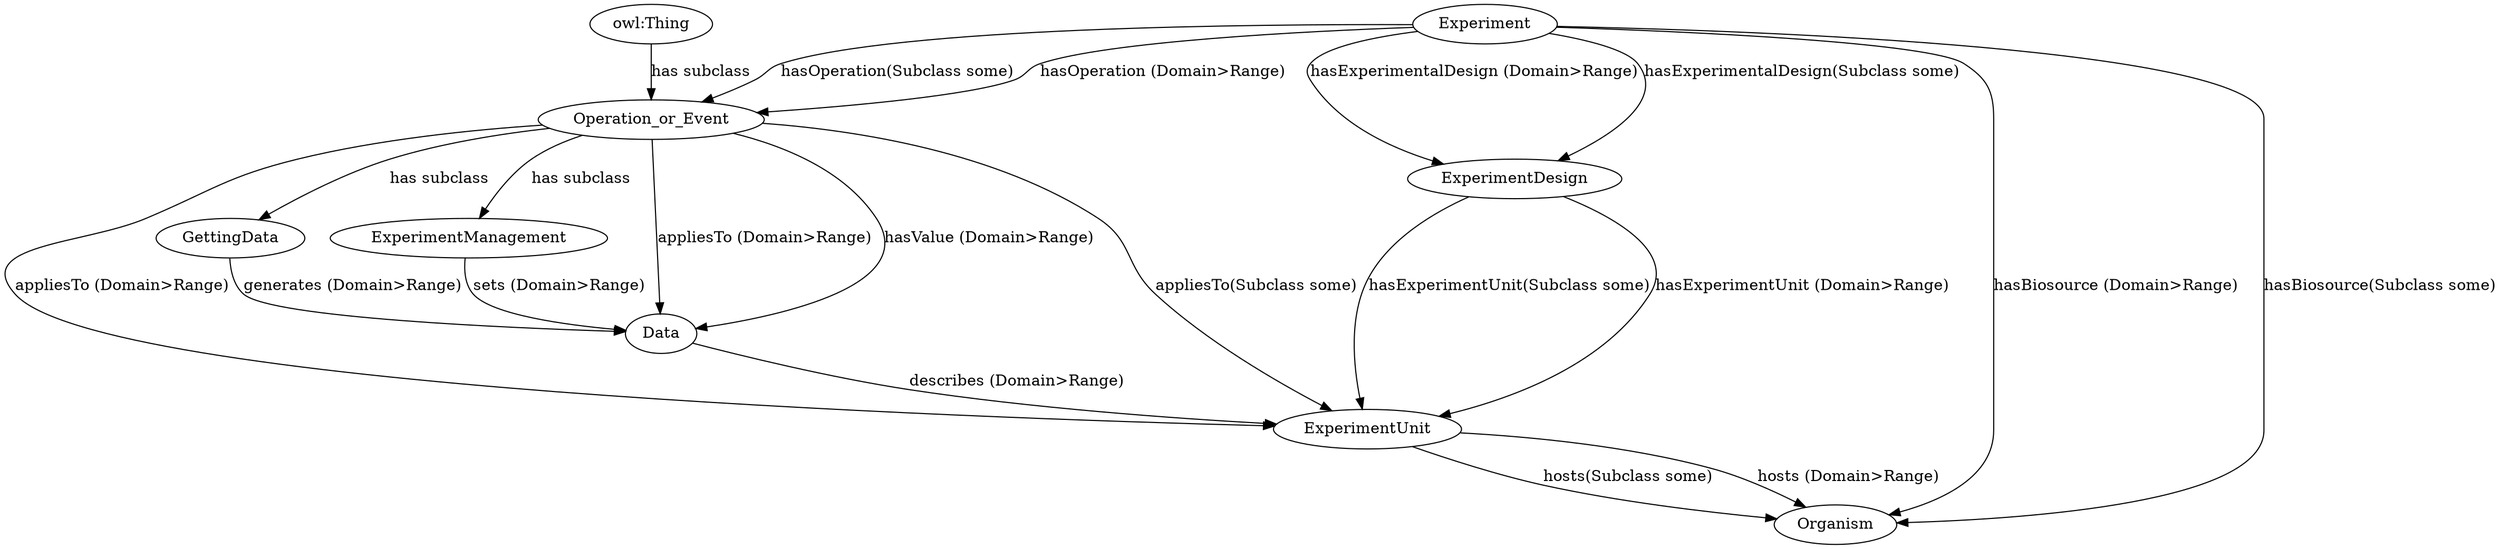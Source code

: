 digraph g {
	"ExperimentDesign" -> "ExperimentUnit" [label="hasExperimentUnit(Subclass some)"]
	"Experiment" -> "Operation_or_Event" [label="hasOperation(Subclass some)"]
	"Operation_or_Event" -> "Data" [label="appliesTo (Domain>Range)"]
	"Experiment" -> "ExperimentDesign" [label="hasExperimentalDesign (Domain>Range)"]
	"Operation_or_Event" -> "Data" [label="hasValue (Domain>Range)"]
	"GettingData" -> "Data" [label="generates (Domain>Range)"]
	"ExperimentDesign" -> "ExperimentUnit" [label="hasExperimentUnit (Domain>Range)"]
	"Experiment" -> "Organism" [label="hasBiosource (Domain>Range)"]
	"owl:Thing" -> "Operation_or_Event" [label="has subclass"]
	"Experiment" -> "Organism" [label="hasBiosource(Subclass some)"]
	"Experiment" -> "Operation_or_Event" [label="hasOperation (Domain>Range)"]
	"Data" -> "ExperimentUnit" [label="describes (Domain>Range)"]
	"ExperimentUnit" -> "Organism" [label="hosts(Subclass some)"]
	"ExperimentUnit" -> "Organism" [label="hosts (Domain>Range)"]
	"Experiment" -> "ExperimentDesign" [label="hasExperimentalDesign(Subclass some)"]
	"Operation_or_Event" -> "ExperimentUnit" [label="appliesTo(Subclass some)"]
	"Operation_or_Event" -> "ExperimentUnit" [label="appliesTo (Domain>Range)"]
	"Operation_or_Event" -> "ExperimentManagement" [label="has subclass"]
	"Operation_or_Event" -> "GettingData" [label="has subclass"]
	"ExperimentManagement" -> "Data" [label="sets (Domain>Range)"]
}
